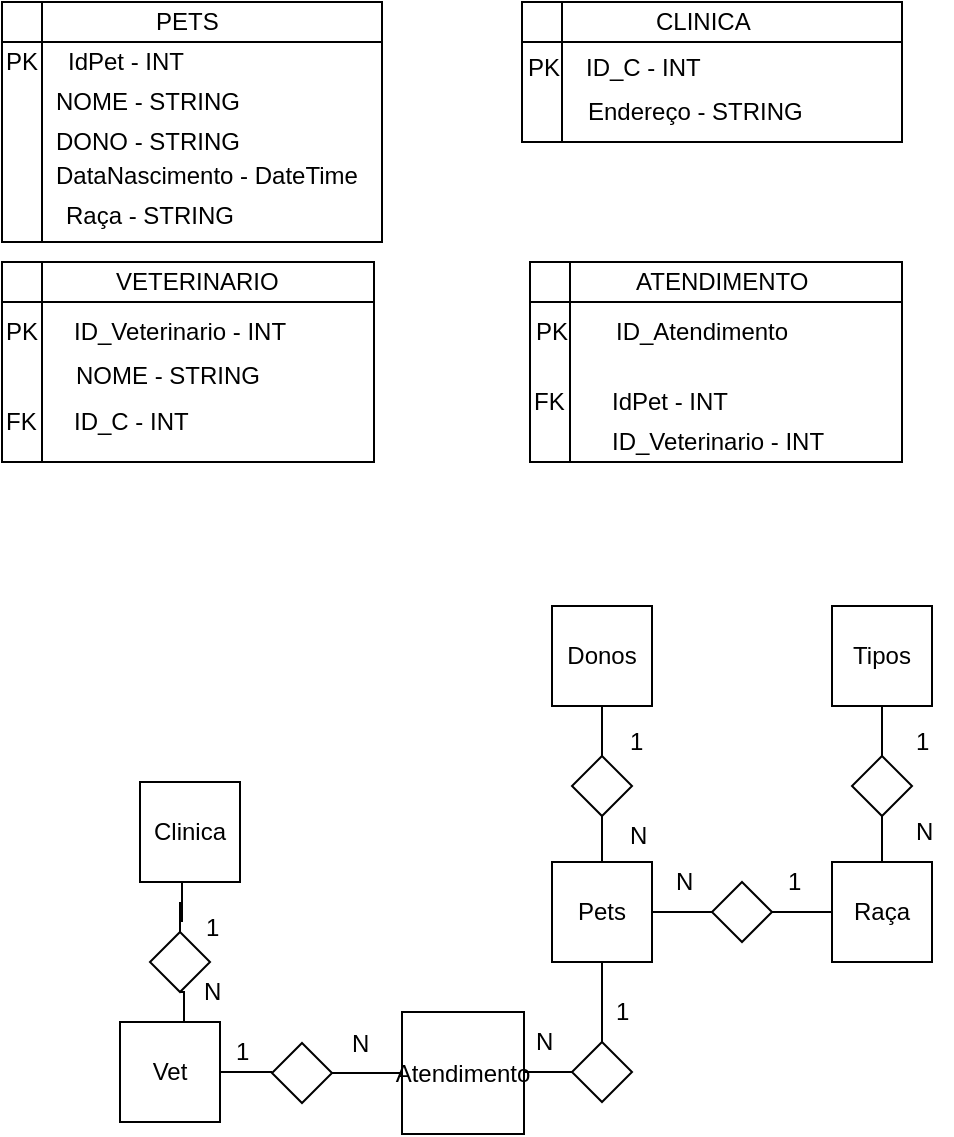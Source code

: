 <mxfile version="10.9.5" type="device"><diagram id="wmsFllsmh-8Y4mBn1LiQ" name="Page-1"><mxGraphModel dx="672" dy="635" grid="1" gridSize="10" guides="1" tooltips="1" connect="1" arrows="1" fold="1" page="1" pageScale="1" pageWidth="827" pageHeight="1169" math="0" shadow="0"><root><mxCell id="0"/><mxCell id="1" parent="0"/><mxCell id="NE2oj2JC2tivl6B47vLb-26" value="" style="shape=internalStorage;whiteSpace=wrap;html=1;backgroundOutline=1;" vertex="1" parent="1"><mxGeometry x="40" y="270" width="190" height="120" as="geometry"/></mxCell><mxCell id="NE2oj2JC2tivl6B47vLb-27" value="PETS" style="text;html=1;resizable=0;points=[];autosize=1;align=left;verticalAlign=top;spacingTop=-4;" vertex="1" parent="1"><mxGeometry x="115" y="270" width="50" height="20" as="geometry"/></mxCell><mxCell id="NE2oj2JC2tivl6B47vLb-28" value="PK" style="text;html=1;resizable=0;points=[];autosize=1;align=left;verticalAlign=top;spacingTop=-4;" vertex="1" parent="1"><mxGeometry x="40" y="290" width="30" height="20" as="geometry"/></mxCell><mxCell id="NE2oj2JC2tivl6B47vLb-33" value="IdPet - INT" style="text;html=1;resizable=0;points=[];autosize=1;align=left;verticalAlign=top;spacingTop=-4;" vertex="1" parent="1"><mxGeometry x="71" y="290" width="70" height="20" as="geometry"/></mxCell><mxCell id="NE2oj2JC2tivl6B47vLb-34" value="NOME - STRING" style="text;html=1;resizable=0;points=[];autosize=1;align=left;verticalAlign=top;spacingTop=-4;" vertex="1" parent="1"><mxGeometry x="65" y="310" width="110" height="20" as="geometry"/></mxCell><mxCell id="NE2oj2JC2tivl6B47vLb-35" value="DONO - STRING" style="text;html=1;resizable=0;points=[];autosize=1;align=left;verticalAlign=top;spacingTop=-4;" vertex="1" parent="1"><mxGeometry x="65" y="330" width="110" height="20" as="geometry"/></mxCell><mxCell id="NE2oj2JC2tivl6B47vLb-36" value="DataNascimento - DateTime" style="text;html=1;resizable=0;points=[];autosize=1;align=left;verticalAlign=top;spacingTop=-4;" vertex="1" parent="1"><mxGeometry x="65" y="347" width="170" height="20" as="geometry"/></mxCell><mxCell id="NE2oj2JC2tivl6B47vLb-37" value="Raça - STRING" style="text;html=1;resizable=0;points=[];autosize=1;align=left;verticalAlign=top;spacingTop=-4;" vertex="1" parent="1"><mxGeometry x="70" y="367" width="100" height="20" as="geometry"/></mxCell><mxCell id="NE2oj2JC2tivl6B47vLb-38" value="" style="shape=internalStorage;whiteSpace=wrap;html=1;backgroundOutline=1;" vertex="1" parent="1"><mxGeometry x="300" y="270" width="190" height="70" as="geometry"/></mxCell><mxCell id="NE2oj2JC2tivl6B47vLb-39" value="CLINICA" style="text;html=1;resizable=0;points=[];autosize=1;align=left;verticalAlign=top;spacingTop=-4;" vertex="1" parent="1"><mxGeometry x="365" y="270" width="60" height="20" as="geometry"/></mxCell><mxCell id="NE2oj2JC2tivl6B47vLb-40" value="PK" style="text;html=1;resizable=0;points=[];autosize=1;align=left;verticalAlign=top;spacingTop=-4;" vertex="1" parent="1"><mxGeometry x="301" y="293" width="30" height="20" as="geometry"/></mxCell><mxCell id="NE2oj2JC2tivl6B47vLb-41" value="ID_C - INT" style="text;html=1;resizable=0;points=[];autosize=1;align=left;verticalAlign=top;spacingTop=-4;" vertex="1" parent="1"><mxGeometry x="330" y="293" width="70" height="20" as="geometry"/></mxCell><mxCell id="NE2oj2JC2tivl6B47vLb-42" value="Endereço - STRING" style="text;html=1;resizable=0;points=[];autosize=1;align=left;verticalAlign=top;spacingTop=-4;" vertex="1" parent="1"><mxGeometry x="331" y="315" width="120" height="20" as="geometry"/></mxCell><mxCell id="NE2oj2JC2tivl6B47vLb-44" value="" style="shape=internalStorage;whiteSpace=wrap;html=1;backgroundOutline=1;" vertex="1" parent="1"><mxGeometry x="40" y="400" width="186" height="100" as="geometry"/></mxCell><mxCell id="NE2oj2JC2tivl6B47vLb-45" value="PK" style="text;html=1;resizable=0;points=[];autosize=1;align=left;verticalAlign=top;spacingTop=-4;" vertex="1" parent="1"><mxGeometry x="40" y="425" width="30" height="20" as="geometry"/></mxCell><mxCell id="NE2oj2JC2tivl6B47vLb-46" value="VETERINARIO" style="text;html=1;resizable=0;points=[];autosize=1;align=left;verticalAlign=top;spacingTop=-4;" vertex="1" parent="1"><mxGeometry x="95" y="400" width="100" height="20" as="geometry"/></mxCell><mxCell id="NE2oj2JC2tivl6B47vLb-48" value="ID_Veterinario - INT" style="text;html=1;resizable=0;points=[];autosize=1;align=left;verticalAlign=top;spacingTop=-4;" vertex="1" parent="1"><mxGeometry x="74" y="425" width="120" height="20" as="geometry"/></mxCell><mxCell id="NE2oj2JC2tivl6B47vLb-49" value="NOME - STRING" style="text;html=1;resizable=0;points=[];autosize=1;align=left;verticalAlign=top;spacingTop=-4;" vertex="1" parent="1"><mxGeometry x="75" y="447" width="110" height="20" as="geometry"/></mxCell><mxCell id="NE2oj2JC2tivl6B47vLb-50" value="FK" style="text;html=1;resizable=0;points=[];autosize=1;align=left;verticalAlign=top;spacingTop=-4;" vertex="1" parent="1"><mxGeometry x="40" y="470" width="30" height="20" as="geometry"/></mxCell><mxCell id="NE2oj2JC2tivl6B47vLb-52" value="ID_C - INT" style="text;html=1;resizable=0;points=[];autosize=1;align=left;verticalAlign=top;spacingTop=-4;" vertex="1" parent="1"><mxGeometry x="74" y="470" width="70" height="20" as="geometry"/></mxCell><mxCell id="NE2oj2JC2tivl6B47vLb-53" value="" style="shape=internalStorage;whiteSpace=wrap;html=1;backgroundOutline=1;" vertex="1" parent="1"><mxGeometry x="304" y="400" width="186" height="100" as="geometry"/></mxCell><mxCell id="NE2oj2JC2tivl6B47vLb-54" value="ATENDIMENTO" style="text;html=1;resizable=0;points=[];autosize=1;align=left;verticalAlign=top;spacingTop=-4;" vertex="1" parent="1"><mxGeometry x="355" y="400" width="100" height="20" as="geometry"/></mxCell><mxCell id="NE2oj2JC2tivl6B47vLb-55" value="PK" style="text;html=1;resizable=0;points=[];autosize=1;align=left;verticalAlign=top;spacingTop=-4;" vertex="1" parent="1"><mxGeometry x="305" y="425" width="30" height="20" as="geometry"/></mxCell><mxCell id="NE2oj2JC2tivl6B47vLb-56" value="ID_Atendimento" style="text;html=1;resizable=0;points=[];autosize=1;align=left;verticalAlign=top;spacingTop=-4;" vertex="1" parent="1"><mxGeometry x="345" y="425" width="100" height="20" as="geometry"/></mxCell><mxCell id="NE2oj2JC2tivl6B47vLb-57" value="FK" style="text;html=1;resizable=0;points=[];autosize=1;align=left;verticalAlign=top;spacingTop=-4;" vertex="1" parent="1"><mxGeometry x="304" y="460" width="30" height="20" as="geometry"/></mxCell><mxCell id="NE2oj2JC2tivl6B47vLb-58" value="IdPet - INT" style="text;html=1;resizable=0;points=[];autosize=1;align=left;verticalAlign=top;spacingTop=-4;" vertex="1" parent="1"><mxGeometry x="343" y="460" width="70" height="20" as="geometry"/></mxCell><mxCell id="NE2oj2JC2tivl6B47vLb-59" value="ID_Veterinario - INT" style="text;html=1;resizable=0;points=[];autosize=1;align=left;verticalAlign=top;spacingTop=-4;" vertex="1" parent="1"><mxGeometry x="343" y="480" width="120" height="20" as="geometry"/></mxCell><mxCell id="NE2oj2JC2tivl6B47vLb-62" style="edgeStyle=orthogonalEdgeStyle;rounded=0;orthogonalLoop=1;jettySize=auto;html=1;exitX=0.5;exitY=1;exitDx=0;exitDy=0;entryX=0.5;entryY=0;entryDx=0;entryDy=0;endArrow=none;endFill=0;" edge="1" parent="1" source="NE2oj2JC2tivl6B47vLb-60" target="NE2oj2JC2tivl6B47vLb-61"><mxGeometry relative="1" as="geometry"/></mxCell><mxCell id="NE2oj2JC2tivl6B47vLb-60" value="Donos" style="whiteSpace=wrap;html=1;aspect=fixed;" vertex="1" parent="1"><mxGeometry x="315" y="572" width="50" height="50" as="geometry"/></mxCell><mxCell id="NE2oj2JC2tivl6B47vLb-64" style="edgeStyle=orthogonalEdgeStyle;rounded=0;orthogonalLoop=1;jettySize=auto;html=1;exitX=0.5;exitY=1;exitDx=0;exitDy=0;entryX=0.5;entryY=0;entryDx=0;entryDy=0;endArrow=none;endFill=0;" edge="1" parent="1" source="NE2oj2JC2tivl6B47vLb-61" target="NE2oj2JC2tivl6B47vLb-63"><mxGeometry relative="1" as="geometry"/></mxCell><mxCell id="NE2oj2JC2tivl6B47vLb-61" value="" style="rhombus;whiteSpace=wrap;html=1;" vertex="1" parent="1"><mxGeometry x="325" y="647" width="30" height="30" as="geometry"/></mxCell><mxCell id="NE2oj2JC2tivl6B47vLb-67" style="edgeStyle=orthogonalEdgeStyle;rounded=0;orthogonalLoop=1;jettySize=auto;html=1;exitX=1;exitY=0.5;exitDx=0;exitDy=0;endArrow=none;endFill=0;" edge="1" parent="1" source="NE2oj2JC2tivl6B47vLb-63"><mxGeometry relative="1" as="geometry"><mxPoint x="400" y="725" as="targetPoint"/></mxGeometry></mxCell><mxCell id="NE2oj2JC2tivl6B47vLb-78" style="edgeStyle=orthogonalEdgeStyle;rounded=0;orthogonalLoop=1;jettySize=auto;html=1;exitX=0.5;exitY=1;exitDx=0;exitDy=0;endArrow=none;endFill=0;" edge="1" parent="1" source="NE2oj2JC2tivl6B47vLb-63"><mxGeometry relative="1" as="geometry"><mxPoint x="340" y="780" as="targetPoint"/></mxGeometry></mxCell><mxCell id="NE2oj2JC2tivl6B47vLb-63" value="Pets" style="whiteSpace=wrap;html=1;aspect=fixed;" vertex="1" parent="1"><mxGeometry x="315" y="700" width="50" height="50" as="geometry"/></mxCell><mxCell id="NE2oj2JC2tivl6B47vLb-65" value="1" style="text;html=1;resizable=0;points=[];autosize=1;align=left;verticalAlign=top;spacingTop=-4;" vertex="1" parent="1"><mxGeometry x="352" y="630" width="20" height="20" as="geometry"/></mxCell><mxCell id="NE2oj2JC2tivl6B47vLb-66" value="N" style="text;html=1;resizable=0;points=[];autosize=1;align=left;verticalAlign=top;spacingTop=-4;" vertex="1" parent="1"><mxGeometry x="352" y="677" width="20" height="20" as="geometry"/></mxCell><mxCell id="NE2oj2JC2tivl6B47vLb-70" style="edgeStyle=orthogonalEdgeStyle;rounded=0;orthogonalLoop=1;jettySize=auto;html=1;exitX=1;exitY=0.5;exitDx=0;exitDy=0;entryX=0;entryY=0.5;entryDx=0;entryDy=0;endArrow=none;endFill=0;" edge="1" parent="1" source="NE2oj2JC2tivl6B47vLb-68" target="NE2oj2JC2tivl6B47vLb-69"><mxGeometry relative="1" as="geometry"/></mxCell><mxCell id="NE2oj2JC2tivl6B47vLb-68" value="" style="rhombus;whiteSpace=wrap;html=1;" vertex="1" parent="1"><mxGeometry x="395" y="710" width="30" height="30" as="geometry"/></mxCell><mxCell id="NE2oj2JC2tivl6B47vLb-69" value="Raça" style="whiteSpace=wrap;html=1;aspect=fixed;" vertex="1" parent="1"><mxGeometry x="455" y="700" width="50" height="50" as="geometry"/></mxCell><mxCell id="NE2oj2JC2tivl6B47vLb-74" style="edgeStyle=orthogonalEdgeStyle;rounded=0;orthogonalLoop=1;jettySize=auto;html=1;exitX=0.5;exitY=1;exitDx=0;exitDy=0;entryX=0.5;entryY=0;entryDx=0;entryDy=0;endArrow=none;endFill=0;" edge="1" parent="1" source="NE2oj2JC2tivl6B47vLb-72" target="NE2oj2JC2tivl6B47vLb-69"><mxGeometry relative="1" as="geometry"/></mxCell><mxCell id="NE2oj2JC2tivl6B47vLb-75" style="edgeStyle=orthogonalEdgeStyle;rounded=0;orthogonalLoop=1;jettySize=auto;html=1;exitX=0.5;exitY=0;exitDx=0;exitDy=0;endArrow=none;endFill=0;" edge="1" parent="1" source="NE2oj2JC2tivl6B47vLb-72"><mxGeometry relative="1" as="geometry"><mxPoint x="480" y="630" as="targetPoint"/></mxGeometry></mxCell><mxCell id="NE2oj2JC2tivl6B47vLb-72" value="" style="rhombus;whiteSpace=wrap;html=1;" vertex="1" parent="1"><mxGeometry x="465" y="647" width="30" height="30" as="geometry"/></mxCell><mxCell id="NE2oj2JC2tivl6B47vLb-77" style="edgeStyle=orthogonalEdgeStyle;rounded=0;orthogonalLoop=1;jettySize=auto;html=1;exitX=0.5;exitY=1;exitDx=0;exitDy=0;endArrow=none;endFill=0;" edge="1" parent="1" source="NE2oj2JC2tivl6B47vLb-76"><mxGeometry relative="1" as="geometry"><mxPoint x="480" y="640" as="targetPoint"/></mxGeometry></mxCell><mxCell id="NE2oj2JC2tivl6B47vLb-76" value="Tipos" style="whiteSpace=wrap;html=1;aspect=fixed;" vertex="1" parent="1"><mxGeometry x="455" y="572" width="50" height="50" as="geometry"/></mxCell><mxCell id="NE2oj2JC2tivl6B47vLb-79" value="Atendimento" style="whiteSpace=wrap;html=1;aspect=fixed;" vertex="1" parent="1"><mxGeometry x="240" y="775" width="61" height="61" as="geometry"/></mxCell><mxCell id="NE2oj2JC2tivl6B47vLb-81" style="edgeStyle=orthogonalEdgeStyle;rounded=0;orthogonalLoop=1;jettySize=auto;html=1;exitX=0.5;exitY=0;exitDx=0;exitDy=0;endArrow=none;endFill=0;" edge="1" parent="1" source="NE2oj2JC2tivl6B47vLb-80"><mxGeometry relative="1" as="geometry"><mxPoint x="340" y="770" as="targetPoint"/></mxGeometry></mxCell><mxCell id="NE2oj2JC2tivl6B47vLb-82" style="edgeStyle=orthogonalEdgeStyle;rounded=0;orthogonalLoop=1;jettySize=auto;html=1;exitX=0;exitY=0.5;exitDx=0;exitDy=0;entryX=1;entryY=0.5;entryDx=0;entryDy=0;endArrow=none;endFill=0;" edge="1" parent="1" source="NE2oj2JC2tivl6B47vLb-80" target="NE2oj2JC2tivl6B47vLb-79"><mxGeometry relative="1" as="geometry"/></mxCell><mxCell id="NE2oj2JC2tivl6B47vLb-80" value="" style="rhombus;whiteSpace=wrap;html=1;" vertex="1" parent="1"><mxGeometry x="325" y="790" width="30" height="30" as="geometry"/></mxCell><mxCell id="NE2oj2JC2tivl6B47vLb-83" value="1" style="text;html=1;resizable=0;points=[];autosize=1;align=left;verticalAlign=top;spacingTop=-4;" vertex="1" parent="1"><mxGeometry x="495" y="630" width="20" height="20" as="geometry"/></mxCell><mxCell id="NE2oj2JC2tivl6B47vLb-84" value="N" style="text;html=1;resizable=0;points=[];autosize=1;align=left;verticalAlign=top;spacingTop=-4;" vertex="1" parent="1"><mxGeometry x="495" y="675" width="20" height="20" as="geometry"/></mxCell><mxCell id="NE2oj2JC2tivl6B47vLb-85" value="1" style="text;html=1;resizable=0;points=[];autosize=1;align=left;verticalAlign=top;spacingTop=-4;" vertex="1" parent="1"><mxGeometry x="431" y="700" width="20" height="20" as="geometry"/></mxCell><mxCell id="NE2oj2JC2tivl6B47vLb-86" value="N" style="text;html=1;resizable=0;points=[];autosize=1;align=left;verticalAlign=top;spacingTop=-4;" vertex="1" parent="1"><mxGeometry x="375" y="700" width="20" height="20" as="geometry"/></mxCell><mxCell id="NE2oj2JC2tivl6B47vLb-87" value="1" style="text;html=1;resizable=0;points=[];autosize=1;align=left;verticalAlign=top;spacingTop=-4;" vertex="1" parent="1"><mxGeometry x="345" y="765" width="20" height="20" as="geometry"/></mxCell><mxCell id="NE2oj2JC2tivl6B47vLb-88" value="N" style="text;html=1;resizable=0;points=[];autosize=1;align=left;verticalAlign=top;spacingTop=-4;" vertex="1" parent="1"><mxGeometry x="305" y="780" width="20" height="20" as="geometry"/></mxCell><mxCell id="NE2oj2JC2tivl6B47vLb-90" style="edgeStyle=orthogonalEdgeStyle;rounded=0;orthogonalLoop=1;jettySize=auto;html=1;exitX=1;exitY=0.5;exitDx=0;exitDy=0;endArrow=none;endFill=0;" edge="1" parent="1" source="NE2oj2JC2tivl6B47vLb-89" target="NE2oj2JC2tivl6B47vLb-79"><mxGeometry relative="1" as="geometry"/></mxCell><mxCell id="NE2oj2JC2tivl6B47vLb-89" value="" style="rhombus;whiteSpace=wrap;html=1;" vertex="1" parent="1"><mxGeometry x="175" y="790.5" width="30" height="30" as="geometry"/></mxCell><mxCell id="NE2oj2JC2tivl6B47vLb-92" style="edgeStyle=orthogonalEdgeStyle;rounded=0;orthogonalLoop=1;jettySize=auto;html=1;exitX=1;exitY=0.5;exitDx=0;exitDy=0;entryX=0;entryY=0.5;entryDx=0;entryDy=0;endArrow=none;endFill=0;" edge="1" parent="1" source="NE2oj2JC2tivl6B47vLb-91" target="NE2oj2JC2tivl6B47vLb-89"><mxGeometry relative="1" as="geometry"/></mxCell><mxCell id="NE2oj2JC2tivl6B47vLb-91" value="Vet" style="whiteSpace=wrap;html=1;aspect=fixed;" vertex="1" parent="1"><mxGeometry x="99" y="780" width="50" height="50" as="geometry"/></mxCell><mxCell id="NE2oj2JC2tivl6B47vLb-96" style="edgeStyle=orthogonalEdgeStyle;rounded=0;orthogonalLoop=1;jettySize=auto;html=1;exitX=0.5;exitY=1;exitDx=0;exitDy=0;entryX=0.64;entryY=0;entryDx=0;entryDy=0;entryPerimeter=0;endArrow=none;endFill=0;" edge="1" parent="1" source="NE2oj2JC2tivl6B47vLb-93" target="NE2oj2JC2tivl6B47vLb-91"><mxGeometry relative="1" as="geometry"/></mxCell><mxCell id="NE2oj2JC2tivl6B47vLb-98" style="edgeStyle=orthogonalEdgeStyle;rounded=0;orthogonalLoop=1;jettySize=auto;html=1;exitX=0.5;exitY=0;exitDx=0;exitDy=0;endArrow=none;endFill=0;" edge="1" parent="1" source="NE2oj2JC2tivl6B47vLb-93"><mxGeometry relative="1" as="geometry"><mxPoint x="129" y="720" as="targetPoint"/></mxGeometry></mxCell><mxCell id="NE2oj2JC2tivl6B47vLb-93" value="" style="rhombus;whiteSpace=wrap;html=1;" vertex="1" parent="1"><mxGeometry x="114" y="735" width="30" height="30" as="geometry"/></mxCell><mxCell id="NE2oj2JC2tivl6B47vLb-99" style="edgeStyle=orthogonalEdgeStyle;rounded=0;orthogonalLoop=1;jettySize=auto;html=1;exitX=0.5;exitY=1;exitDx=0;exitDy=0;endArrow=none;endFill=0;" edge="1" parent="1" source="NE2oj2JC2tivl6B47vLb-97"><mxGeometry relative="1" as="geometry"><mxPoint x="130" y="730" as="targetPoint"/></mxGeometry></mxCell><mxCell id="NE2oj2JC2tivl6B47vLb-97" value="Clinica" style="whiteSpace=wrap;html=1;aspect=fixed;" vertex="1" parent="1"><mxGeometry x="109" y="660" width="50" height="50" as="geometry"/></mxCell><mxCell id="NE2oj2JC2tivl6B47vLb-100" value="N" style="text;html=1;resizable=0;points=[];autosize=1;align=left;verticalAlign=top;spacingTop=-4;" vertex="1" parent="1"><mxGeometry x="212.5" y="780.5" width="20" height="20" as="geometry"/></mxCell><mxCell id="NE2oj2JC2tivl6B47vLb-101" value="1" style="text;html=1;resizable=0;points=[];autosize=1;align=left;verticalAlign=top;spacingTop=-4;" vertex="1" parent="1"><mxGeometry x="155" y="785" width="20" height="20" as="geometry"/></mxCell><mxCell id="NE2oj2JC2tivl6B47vLb-102" value="1" style="text;html=1;resizable=0;points=[];autosize=1;align=left;verticalAlign=top;spacingTop=-4;" vertex="1" parent="1"><mxGeometry x="140" y="722.5" width="20" height="20" as="geometry"/></mxCell><mxCell id="NE2oj2JC2tivl6B47vLb-103" value="N" style="text;html=1;resizable=0;points=[];autosize=1;align=left;verticalAlign=top;spacingTop=-4;" vertex="1" parent="1"><mxGeometry x="139" y="755" width="20" height="20" as="geometry"/></mxCell></root></mxGraphModel></diagram></mxfile>